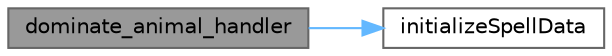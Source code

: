 digraph "dominate_animal_handler"
{
 // LATEX_PDF_SIZE
  bgcolor="transparent";
  edge [fontname=Helvetica,fontsize=10,labelfontname=Helvetica,labelfontsize=10];
  node [fontname=Helvetica,fontsize=10,shape=box,height=0.2,width=0.4];
  rankdir="LR";
  Node1 [id="Node000001",label="dominate_animal_handler",height=0.2,width=0.4,color="gray40", fillcolor="grey60", style="filled", fontcolor="black",tooltip=" "];
  Node1 -> Node2 [id="edge1_Node000001_Node000002",color="steelblue1",style="solid",tooltip=" "];
  Node2 [id="Node000002",label="initializeSpellData",height=0.2,width=0.4,color="grey40", fillcolor="white", style="filled",URL="$sf__spelltype__registry_8cpp.html#ac3e5dfa2fdcb8f683f6921e40eece8c3",tooltip=" "];
}
